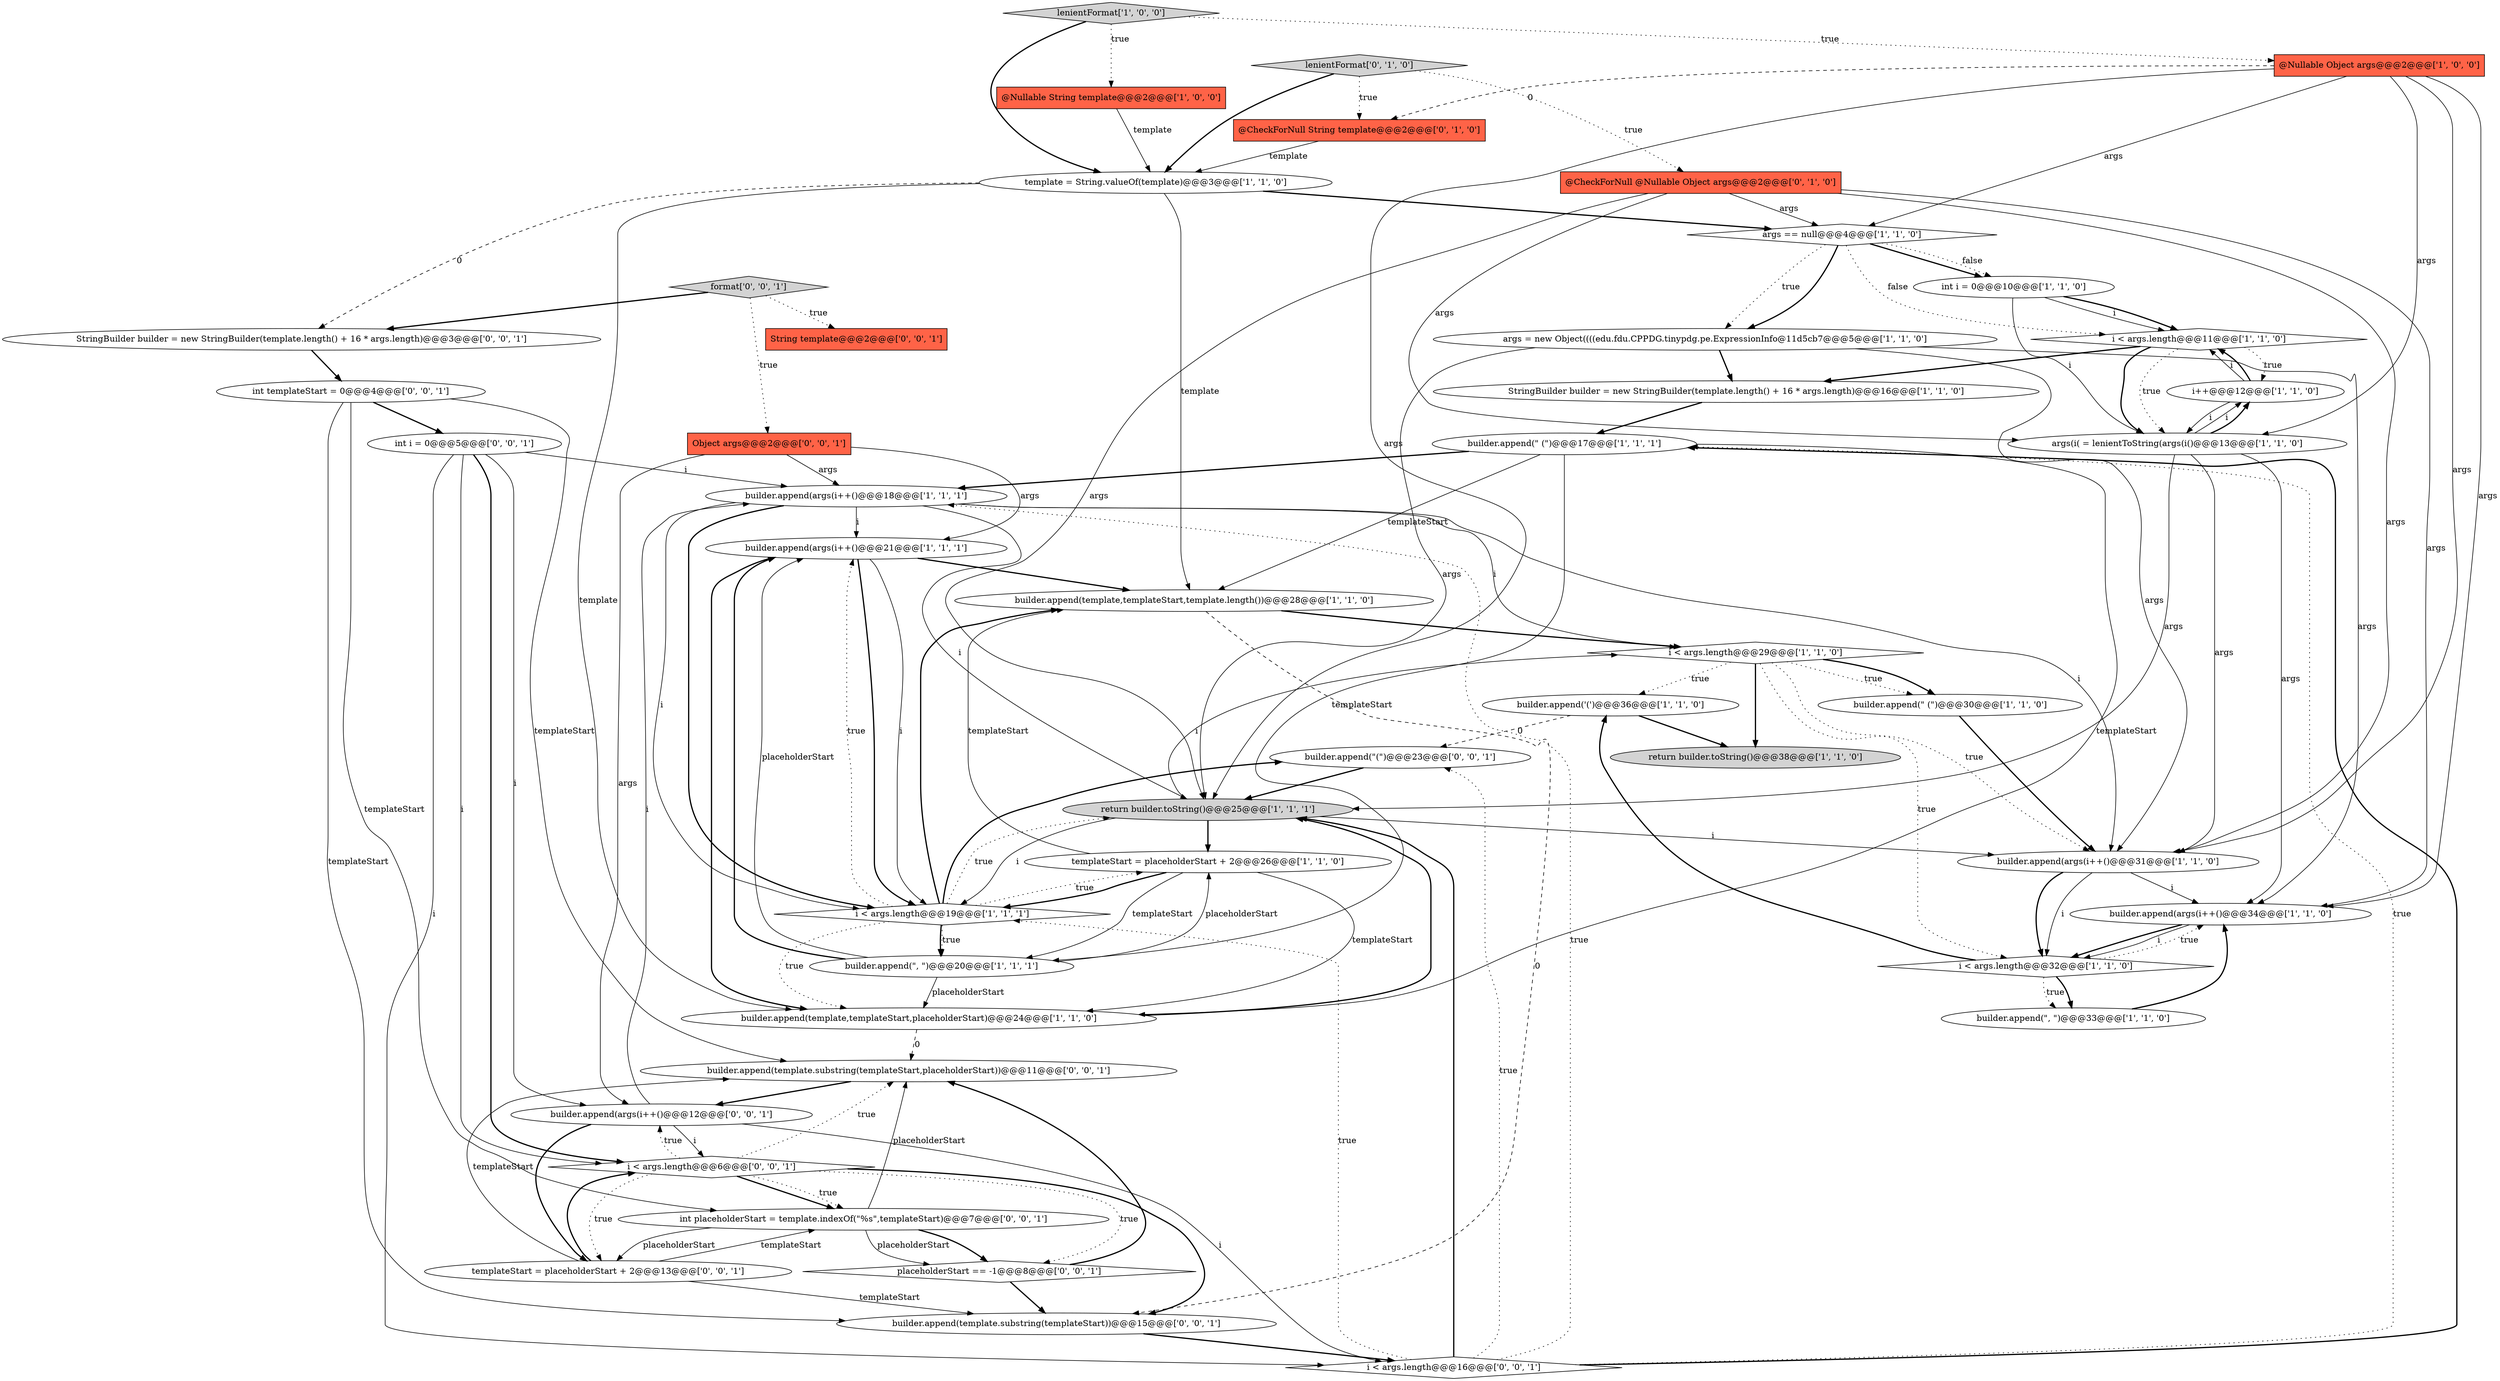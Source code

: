 digraph {
1 [style = filled, label = "builder.append(\" (\")@@@17@@@['1', '1', '1']", fillcolor = white, shape = ellipse image = "AAA0AAABBB1BBB"];
28 [style = filled, label = "lenientFormat['0', '1', '0']", fillcolor = lightgray, shape = diamond image = "AAA0AAABBB2BBB"];
37 [style = filled, label = "i < args.length@@@6@@@['0', '0', '1']", fillcolor = white, shape = diamond image = "AAA0AAABBB3BBB"];
11 [style = filled, label = "builder.append(args(i++()@@@21@@@['1', '1', '1']", fillcolor = white, shape = ellipse image = "AAA0AAABBB1BBB"];
18 [style = filled, label = "StringBuilder builder = new StringBuilder(template.length() + 16 * args.length)@@@16@@@['1', '1', '0']", fillcolor = white, shape = ellipse image = "AAA0AAABBB1BBB"];
27 [style = filled, label = "builder.append(\", \")@@@33@@@['1', '1', '0']", fillcolor = white, shape = ellipse image = "AAA0AAABBB1BBB"];
33 [style = filled, label = "int placeholderStart = template.indexOf(\"%s\",templateStart)@@@7@@@['0', '0', '1']", fillcolor = white, shape = ellipse image = "AAA0AAABBB3BBB"];
40 [style = filled, label = "Object args@@@2@@@['0', '0', '1']", fillcolor = tomato, shape = box image = "AAA0AAABBB3BBB"];
41 [style = filled, label = "i < args.length@@@16@@@['0', '0', '1']", fillcolor = white, shape = diamond image = "AAA0AAABBB3BBB"];
35 [style = filled, label = "templateStart = placeholderStart + 2@@@13@@@['0', '0', '1']", fillcolor = white, shape = ellipse image = "AAA0AAABBB3BBB"];
16 [style = filled, label = "template = String.valueOf(template)@@@3@@@['1', '1', '0']", fillcolor = white, shape = ellipse image = "AAA0AAABBB1BBB"];
44 [style = filled, label = "int templateStart = 0@@@4@@@['0', '0', '1']", fillcolor = white, shape = ellipse image = "AAA0AAABBB3BBB"];
10 [style = filled, label = "builder.append(args(i++()@@@34@@@['1', '1', '0']", fillcolor = white, shape = ellipse image = "AAA0AAABBB1BBB"];
13 [style = filled, label = "builder.append('(')@@@36@@@['1', '1', '0']", fillcolor = white, shape = ellipse image = "AAA0AAABBB1BBB"];
4 [style = filled, label = "args = new Object((((edu.fdu.CPPDG.tinypdg.pe.ExpressionInfo@11d5cb7@@@5@@@['1', '1', '0']", fillcolor = white, shape = ellipse image = "AAA0AAABBB1BBB"];
22 [style = filled, label = "builder.append(args(i++()@@@18@@@['1', '1', '1']", fillcolor = white, shape = ellipse image = "AAA0AAABBB1BBB"];
24 [style = filled, label = "i < args.length@@@11@@@['1', '1', '0']", fillcolor = white, shape = diamond image = "AAA0AAABBB1BBB"];
8 [style = filled, label = "templateStart = placeholderStart + 2@@@26@@@['1', '1', '0']", fillcolor = white, shape = ellipse image = "AAA0AAABBB1BBB"];
5 [style = filled, label = "i < args.length@@@29@@@['1', '1', '0']", fillcolor = white, shape = diamond image = "AAA0AAABBB1BBB"];
20 [style = filled, label = "i++@@@12@@@['1', '1', '0']", fillcolor = white, shape = ellipse image = "AAA0AAABBB1BBB"];
26 [style = filled, label = "return builder.toString()@@@25@@@['1', '1', '1']", fillcolor = lightgray, shape = ellipse image = "AAA0AAABBB1BBB"];
39 [style = filled, label = "builder.append(template.substring(templateStart,placeholderStart))@@@11@@@['0', '0', '1']", fillcolor = white, shape = ellipse image = "AAA0AAABBB3BBB"];
14 [style = filled, label = "args == null@@@4@@@['1', '1', '0']", fillcolor = white, shape = diamond image = "AAA0AAABBB1BBB"];
45 [style = filled, label = "format['0', '0', '1']", fillcolor = lightgray, shape = diamond image = "AAA0AAABBB3BBB"];
23 [style = filled, label = "lenientFormat['1', '0', '0']", fillcolor = lightgray, shape = diamond image = "AAA0AAABBB1BBB"];
21 [style = filled, label = "args(i( = lenientToString(args(i()@@@13@@@['1', '1', '0']", fillcolor = white, shape = ellipse image = "AAA0AAABBB1BBB"];
3 [style = filled, label = "builder.append(template,templateStart,template.length())@@@28@@@['1', '1', '0']", fillcolor = white, shape = ellipse image = "AAA0AAABBB1BBB"];
12 [style = filled, label = "builder.append(template,templateStart,placeholderStart)@@@24@@@['1', '1', '0']", fillcolor = white, shape = ellipse image = "AAA0AAABBB1BBB"];
6 [style = filled, label = "builder.append(\", \")@@@20@@@['1', '1', '1']", fillcolor = white, shape = ellipse image = "AAA0AAABBB1BBB"];
7 [style = filled, label = "@Nullable Object args@@@2@@@['1', '0', '0']", fillcolor = tomato, shape = box image = "AAA1AAABBB1BBB"];
36 [style = filled, label = "builder.append(template.substring(templateStart))@@@15@@@['0', '0', '1']", fillcolor = white, shape = ellipse image = "AAA0AAABBB3BBB"];
32 [style = filled, label = "placeholderStart == -1@@@8@@@['0', '0', '1']", fillcolor = white, shape = diamond image = "AAA0AAABBB3BBB"];
43 [style = filled, label = "String template@@@2@@@['0', '0', '1']", fillcolor = tomato, shape = box image = "AAA0AAABBB3BBB"];
38 [style = filled, label = "builder.append(\"(\")@@@23@@@['0', '0', '1']", fillcolor = white, shape = ellipse image = "AAA0AAABBB3BBB"];
2 [style = filled, label = "@Nullable String template@@@2@@@['1', '0', '0']", fillcolor = tomato, shape = box image = "AAA0AAABBB1BBB"];
31 [style = filled, label = "int i = 0@@@5@@@['0', '0', '1']", fillcolor = white, shape = ellipse image = "AAA0AAABBB3BBB"];
30 [style = filled, label = "@CheckForNull String template@@@2@@@['0', '1', '0']", fillcolor = tomato, shape = box image = "AAA1AAABBB2BBB"];
34 [style = filled, label = "builder.append(args(i++()@@@12@@@['0', '0', '1']", fillcolor = white, shape = ellipse image = "AAA0AAABBB3BBB"];
15 [style = filled, label = "return builder.toString()@@@38@@@['1', '1', '0']", fillcolor = lightgray, shape = ellipse image = "AAA0AAABBB1BBB"];
29 [style = filled, label = "@CheckForNull @Nullable Object args@@@2@@@['0', '1', '0']", fillcolor = tomato, shape = box image = "AAA0AAABBB2BBB"];
17 [style = filled, label = "builder.append(\" (\")@@@30@@@['1', '1', '0']", fillcolor = white, shape = ellipse image = "AAA0AAABBB1BBB"];
25 [style = filled, label = "i < args.length@@@19@@@['1', '1', '1']", fillcolor = white, shape = diamond image = "AAA0AAABBB1BBB"];
19 [style = filled, label = "i < args.length@@@32@@@['1', '1', '0']", fillcolor = white, shape = diamond image = "AAA0AAABBB1BBB"];
42 [style = filled, label = "StringBuilder builder = new StringBuilder(template.length() + 16 * args.length)@@@3@@@['0', '0', '1']", fillcolor = white, shape = ellipse image = "AAA0AAABBB3BBB"];
0 [style = filled, label = "builder.append(args(i++()@@@31@@@['1', '1', '0']", fillcolor = white, shape = ellipse image = "AAA0AAABBB1BBB"];
9 [style = filled, label = "int i = 0@@@10@@@['1', '1', '0']", fillcolor = white, shape = ellipse image = "AAA0AAABBB1BBB"];
19->10 [style = dotted, label="true"];
31->37 [style = bold, label=""];
5->19 [style = dotted, label="true"];
6->11 [style = solid, label="placeholderStart"];
10->19 [style = bold, label=""];
22->25 [style = solid, label="i"];
7->10 [style = solid, label="args"];
5->15 [style = bold, label=""];
11->25 [style = solid, label="i"];
33->39 [style = solid, label="placeholderStart"];
41->1 [style = dotted, label="true"];
25->6 [style = bold, label=""];
22->5 [style = solid, label="i"];
7->26 [style = solid, label="args"];
25->11 [style = dotted, label="true"];
22->0 [style = solid, label="i"];
41->38 [style = dotted, label="true"];
31->34 [style = solid, label="i"];
44->36 [style = solid, label="templateStart"];
16->12 [style = solid, label="template"];
28->30 [style = dotted, label="true"];
45->40 [style = dotted, label="true"];
5->13 [style = dotted, label="true"];
3->5 [style = bold, label=""];
26->25 [style = solid, label="i"];
42->44 [style = bold, label=""];
33->35 [style = solid, label="placeholderStart"];
6->8 [style = solid, label="placeholderStart"];
44->39 [style = solid, label="templateStart"];
31->41 [style = solid, label="i"];
24->21 [style = bold, label=""];
1->6 [style = solid, label="templateStart"];
35->37 [style = bold, label=""];
6->11 [style = bold, label=""];
45->42 [style = bold, label=""];
22->11 [style = solid, label="i"];
16->14 [style = bold, label=""];
14->9 [style = bold, label=""];
38->26 [style = bold, label=""];
20->24 [style = solid, label="i"];
34->37 [style = solid, label="i"];
37->33 [style = bold, label=""];
24->21 [style = dotted, label="true"];
31->22 [style = solid, label="i"];
45->43 [style = dotted, label="true"];
9->24 [style = bold, label=""];
31->37 [style = solid, label="i"];
11->25 [style = bold, label=""];
22->25 [style = bold, label=""];
37->36 [style = bold, label=""];
36->41 [style = bold, label=""];
0->19 [style = bold, label=""];
20->21 [style = solid, label="i"];
3->36 [style = dashed, label="0"];
39->34 [style = bold, label=""];
21->26 [style = solid, label="args"];
16->3 [style = solid, label="template"];
25->3 [style = bold, label=""];
25->12 [style = dotted, label="true"];
19->27 [style = dotted, label="true"];
4->18 [style = bold, label=""];
11->12 [style = bold, label=""];
29->26 [style = solid, label="args"];
5->17 [style = bold, label=""];
24->18 [style = bold, label=""];
23->2 [style = dotted, label="true"];
28->29 [style = dotted, label="true"];
44->33 [style = solid, label="templateStart"];
14->9 [style = dotted, label="false"];
26->0 [style = solid, label="i"];
19->13 [style = bold, label=""];
18->1 [style = bold, label=""];
40->22 [style = solid, label="args"];
9->24 [style = solid, label="i"];
25->6 [style = dotted, label="true"];
32->36 [style = bold, label=""];
35->36 [style = solid, label="templateStart"];
13->15 [style = bold, label=""];
34->35 [style = bold, label=""];
14->4 [style = dotted, label="true"];
9->21 [style = solid, label="i"];
25->26 [style = dotted, label="true"];
35->39 [style = solid, label="templateStart"];
25->8 [style = dotted, label="true"];
12->39 [style = dashed, label="0"];
40->11 [style = solid, label="args"];
14->4 [style = bold, label=""];
25->38 [style = bold, label=""];
30->16 [style = solid, label="template"];
41->25 [style = dotted, label="true"];
6->12 [style = solid, label="placeholderStart"];
16->42 [style = dashed, label="0"];
26->8 [style = bold, label=""];
5->0 [style = dotted, label="true"];
13->38 [style = dashed, label="0"];
23->7 [style = dotted, label="true"];
2->16 [style = solid, label="template"];
8->6 [style = solid, label="templateStart"];
0->10 [style = solid, label="i"];
37->35 [style = dotted, label="true"];
34->22 [style = solid, label="i"];
17->0 [style = bold, label=""];
37->32 [style = dotted, label="true"];
11->3 [style = bold, label=""];
27->10 [style = bold, label=""];
24->20 [style = dotted, label="true"];
8->3 [style = solid, label="templateStart"];
8->12 [style = solid, label="templateStart"];
33->32 [style = bold, label=""];
4->26 [style = solid, label="args"];
32->39 [style = bold, label=""];
37->34 [style = dotted, label="true"];
29->0 [style = solid, label="args"];
29->10 [style = solid, label="args"];
35->33 [style = solid, label="templateStart"];
44->31 [style = bold, label=""];
10->19 [style = solid, label="i"];
5->17 [style = dotted, label="true"];
7->0 [style = solid, label="args"];
4->10 [style = solid, label="args"];
23->16 [style = bold, label=""];
37->33 [style = dotted, label="true"];
41->22 [style = dotted, label="true"];
29->21 [style = solid, label="args"];
33->32 [style = solid, label="placeholderStart"];
14->24 [style = dotted, label="false"];
1->12 [style = solid, label="templateStart"];
21->20 [style = solid, label="i"];
7->21 [style = solid, label="args"];
12->26 [style = bold, label=""];
29->14 [style = solid, label="args"];
41->1 [style = bold, label=""];
21->10 [style = solid, label="args"];
34->41 [style = solid, label="i"];
28->16 [style = bold, label=""];
1->3 [style = solid, label="templateStart"];
1->22 [style = bold, label=""];
21->0 [style = solid, label="args"];
22->26 [style = solid, label="i"];
21->20 [style = bold, label=""];
26->5 [style = solid, label="i"];
7->14 [style = solid, label="args"];
19->27 [style = bold, label=""];
37->39 [style = dotted, label="true"];
7->30 [style = dashed, label="0"];
40->34 [style = solid, label="args"];
4->0 [style = solid, label="args"];
41->26 [style = bold, label=""];
0->19 [style = solid, label="i"];
20->24 [style = bold, label=""];
8->25 [style = bold, label=""];
}
